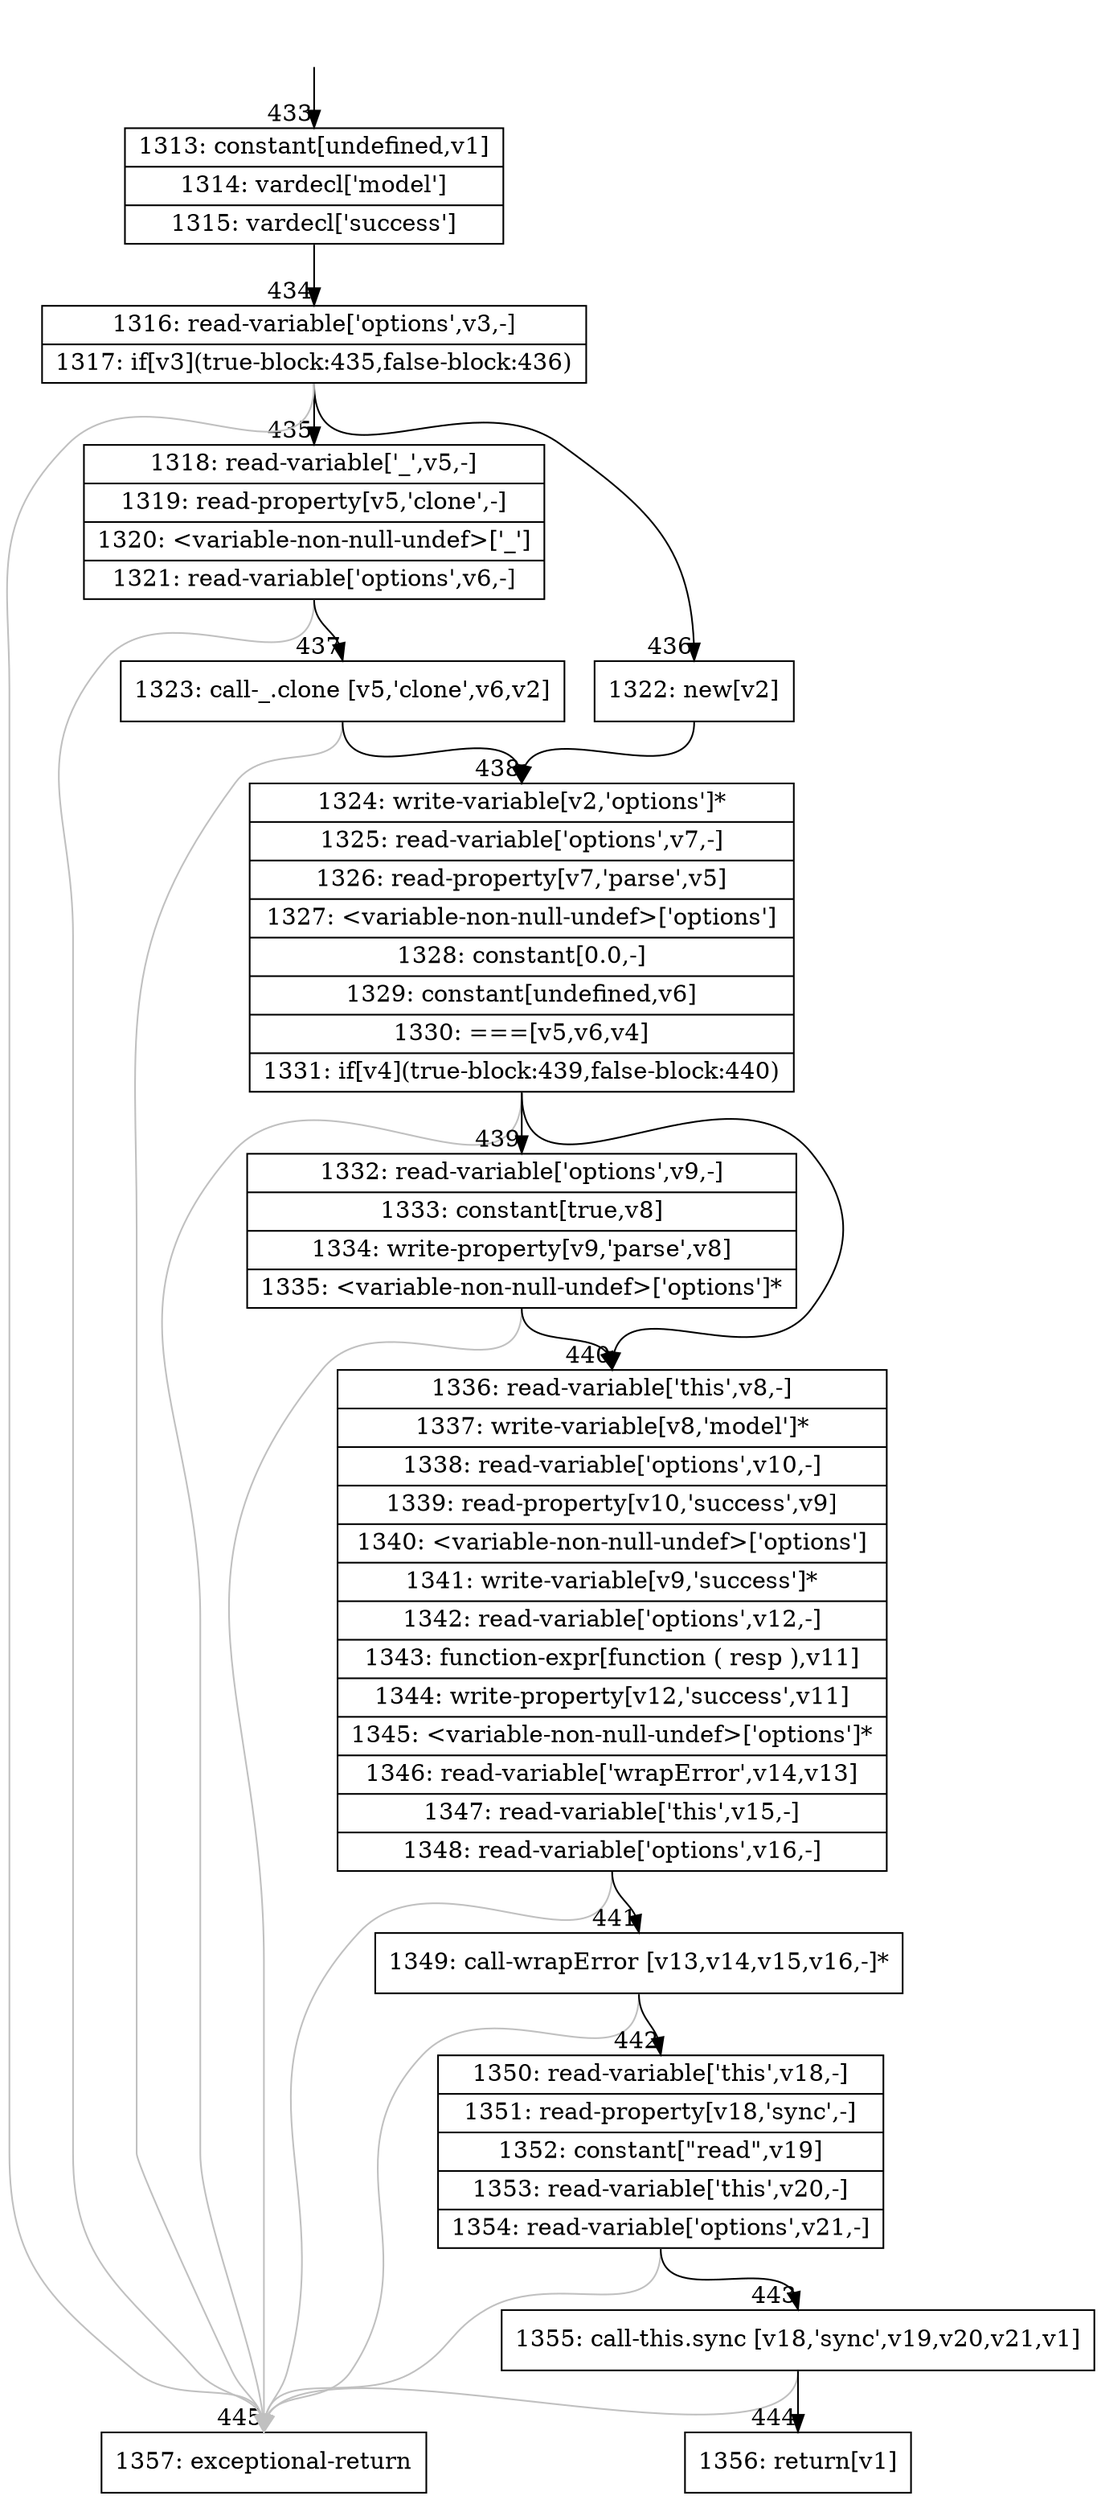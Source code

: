 digraph {
rankdir="TD"
BB_entry29[shape=none,label=""];
BB_entry29 -> BB433 [tailport=s, headport=n, headlabel="    433"]
BB433 [shape=record label="{1313: constant[undefined,v1]|1314: vardecl['model']|1315: vardecl['success']}" ] 
BB433 -> BB434 [tailport=s, headport=n, headlabel="      434"]
BB434 [shape=record label="{1316: read-variable['options',v3,-]|1317: if[v3](true-block:435,false-block:436)}" ] 
BB434 -> BB435 [tailport=s, headport=n, headlabel="      435"]
BB434 -> BB436 [tailport=s, headport=n, headlabel="      436"]
BB434 -> BB445 [tailport=s, headport=n, color=gray, headlabel="      445"]
BB435 [shape=record label="{1318: read-variable['_',v5,-]|1319: read-property[v5,'clone',-]|1320: \<variable-non-null-undef\>['_']|1321: read-variable['options',v6,-]}" ] 
BB435 -> BB437 [tailport=s, headport=n, headlabel="      437"]
BB435 -> BB445 [tailport=s, headport=n, color=gray]
BB436 [shape=record label="{1322: new[v2]}" ] 
BB436 -> BB438 [tailport=s, headport=n, headlabel="      438"]
BB437 [shape=record label="{1323: call-_.clone [v5,'clone',v6,v2]}" ] 
BB437 -> BB438 [tailport=s, headport=n]
BB437 -> BB445 [tailport=s, headport=n, color=gray]
BB438 [shape=record label="{1324: write-variable[v2,'options']*|1325: read-variable['options',v7,-]|1326: read-property[v7,'parse',v5]|1327: \<variable-non-null-undef\>['options']|1328: constant[0.0,-]|1329: constant[undefined,v6]|1330: ===[v5,v6,v4]|1331: if[v4](true-block:439,false-block:440)}" ] 
BB438 -> BB439 [tailport=s, headport=n, headlabel="      439"]
BB438 -> BB440 [tailport=s, headport=n, headlabel="      440"]
BB438 -> BB445 [tailport=s, headport=n, color=gray]
BB439 [shape=record label="{1332: read-variable['options',v9,-]|1333: constant[true,v8]|1334: write-property[v9,'parse',v8]|1335: \<variable-non-null-undef\>['options']*}" ] 
BB439 -> BB440 [tailport=s, headport=n]
BB439 -> BB445 [tailport=s, headport=n, color=gray]
BB440 [shape=record label="{1336: read-variable['this',v8,-]|1337: write-variable[v8,'model']*|1338: read-variable['options',v10,-]|1339: read-property[v10,'success',v9]|1340: \<variable-non-null-undef\>['options']|1341: write-variable[v9,'success']*|1342: read-variable['options',v12,-]|1343: function-expr[function ( resp ),v11]|1344: write-property[v12,'success',v11]|1345: \<variable-non-null-undef\>['options']*|1346: read-variable['wrapError',v14,v13]|1347: read-variable['this',v15,-]|1348: read-variable['options',v16,-]}" ] 
BB440 -> BB441 [tailport=s, headport=n, headlabel="      441"]
BB440 -> BB445 [tailport=s, headport=n, color=gray]
BB441 [shape=record label="{1349: call-wrapError [v13,v14,v15,v16,-]*}" ] 
BB441 -> BB442 [tailport=s, headport=n, headlabel="      442"]
BB441 -> BB445 [tailport=s, headport=n, color=gray]
BB442 [shape=record label="{1350: read-variable['this',v18,-]|1351: read-property[v18,'sync',-]|1352: constant[\"read\",v19]|1353: read-variable['this',v20,-]|1354: read-variable['options',v21,-]}" ] 
BB442 -> BB443 [tailport=s, headport=n, headlabel="      443"]
BB442 -> BB445 [tailport=s, headport=n, color=gray]
BB443 [shape=record label="{1355: call-this.sync [v18,'sync',v19,v20,v21,v1]}" ] 
BB443 -> BB444 [tailport=s, headport=n, headlabel="      444"]
BB443 -> BB445 [tailport=s, headport=n, color=gray]
BB444 [shape=record label="{1356: return[v1]}" ] 
BB445 [shape=record label="{1357: exceptional-return}" ] 
//#$~ 442
}
